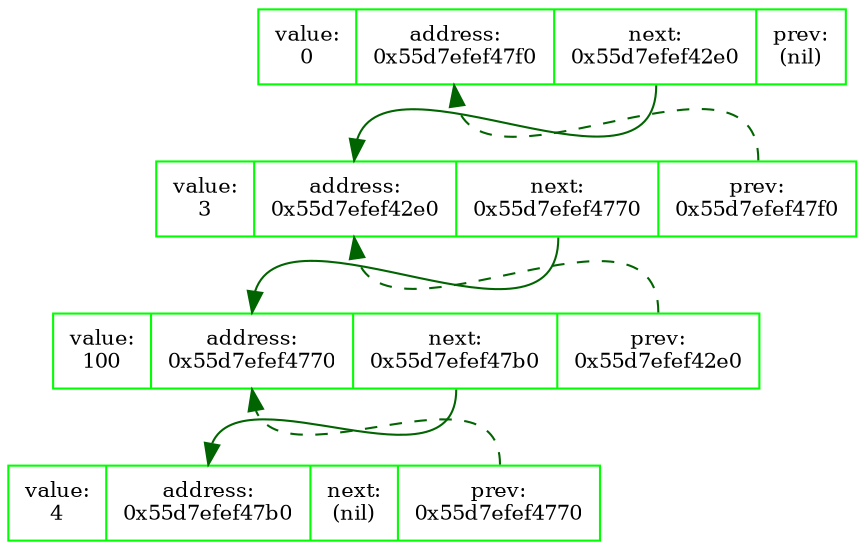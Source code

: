 
digraph G{
node[color="green",fontsize=10, fillcolor="lightgrey"];
edge[color="darkgreen",fontsize=12];
rankdir=HR;
elem0 [shape = record,label = "  <value> value:\n0 | <cur> address:\n0x55d7efef47f0| <next> next:\n0x55d7efef42e0 | <prev> prev:\n(nil)"];
elem1 [shape = record,label = "  <value> value:\n3 | <cur> address:\n0x55d7efef42e0 | <next> next:\n0x55d7efef4770 | <prev> prev:\n0x55d7efef47f0"];
elem0:<next> -> elem1:<cur>;
elem1 [shape = record,label = "  <value> value:\n3 | <cur> address:\n0x55d7efef42e0| <next> next:\n0x55d7efef4770 | <prev> prev:\n0x55d7efef47f0"];
elem2 [shape = record,label = "  <value> value:\n100 | <cur> address:\n0x55d7efef4770 | <next> next:\n0x55d7efef47b0 | <prev> prev:\n0x55d7efef42e0"];
elem1:<next> -> elem2:<cur>;
elem2 [shape = record,label = "  <value> value:\n100 | <cur> address:\n0x55d7efef4770| <next> next:\n0x55d7efef47b0 | <prev> prev:\n0x55d7efef42e0"];
elem3 [shape = record,label = "  <value> value:\n4 | <cur> address:\n0x55d7efef47b0 | <next> next:\n(nil) | <prev> prev:\n0x55d7efef4770"];
elem2:<next> -> elem3:<cur>;
elem3:<prev> -> elem2:<cur>[style="dashed"];
elem2:<prev> -> elem1:<cur>[style="dashed"];
elem1:<prev> -> elem0:<cur>[style="dashed"];
}
